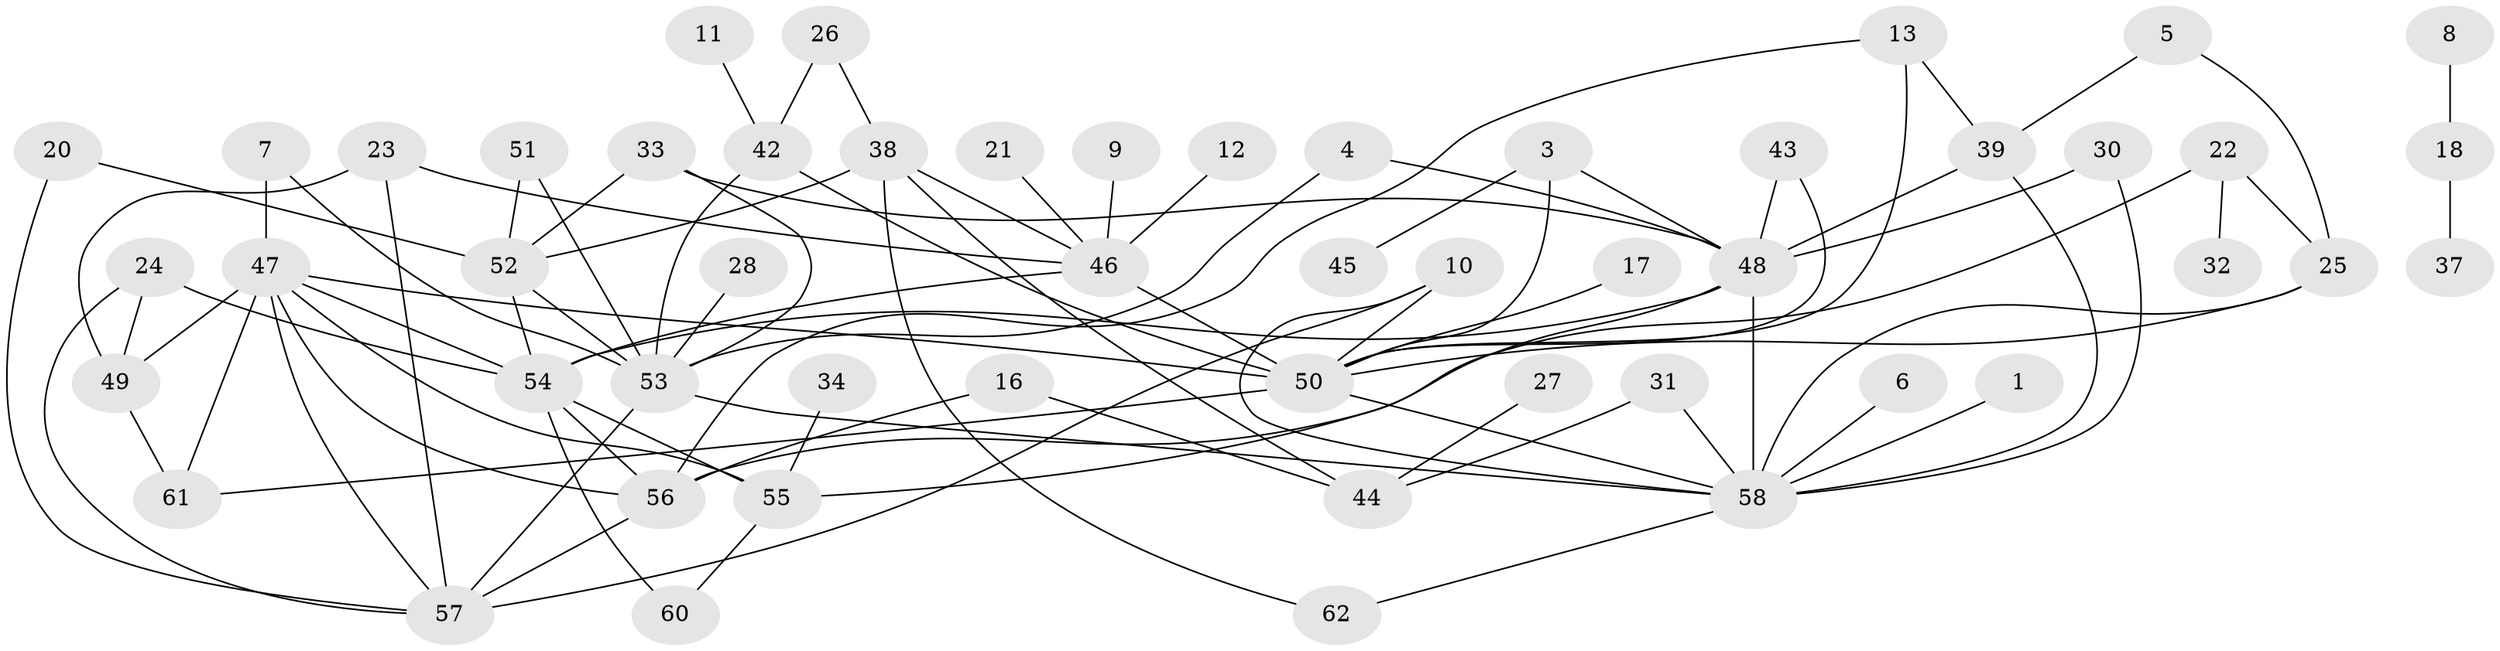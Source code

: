 // original degree distribution, {2: 0.22580645161290322, 1: 0.24193548387096775, 6: 0.024193548387096774, 5: 0.056451612903225805, 0: 0.06451612903225806, 3: 0.21774193548387097, 4: 0.1532258064516129, 7: 0.016129032258064516}
// Generated by graph-tools (version 1.1) at 2025/25/03/09/25 03:25:19]
// undirected, 52 vertices, 88 edges
graph export_dot {
graph [start="1"]
  node [color=gray90,style=filled];
  1;
  3;
  4;
  5;
  6;
  7;
  8;
  9;
  10;
  11;
  12;
  13;
  16;
  17;
  18;
  20;
  21;
  22;
  23;
  24;
  25;
  26;
  27;
  28;
  30;
  31;
  32;
  33;
  34;
  37;
  38;
  39;
  42;
  43;
  44;
  45;
  46;
  47;
  48;
  49;
  50;
  51;
  52;
  53;
  54;
  55;
  56;
  57;
  58;
  60;
  61;
  62;
  1 -- 58 [weight=1.0];
  3 -- 45 [weight=1.0];
  3 -- 48 [weight=1.0];
  3 -- 50 [weight=2.0];
  4 -- 48 [weight=1.0];
  4 -- 53 [weight=1.0];
  5 -- 25 [weight=1.0];
  5 -- 39 [weight=1.0];
  6 -- 58 [weight=1.0];
  7 -- 47 [weight=1.0];
  7 -- 53 [weight=1.0];
  8 -- 18 [weight=1.0];
  9 -- 46 [weight=1.0];
  10 -- 50 [weight=1.0];
  10 -- 57 [weight=1.0];
  10 -- 58 [weight=1.0];
  11 -- 42 [weight=1.0];
  12 -- 46 [weight=1.0];
  13 -- 39 [weight=1.0];
  13 -- 50 [weight=1.0];
  13 -- 56 [weight=1.0];
  16 -- 44 [weight=1.0];
  16 -- 56 [weight=1.0];
  17 -- 50 [weight=1.0];
  18 -- 37 [weight=1.0];
  20 -- 52 [weight=1.0];
  20 -- 57 [weight=1.0];
  21 -- 46 [weight=1.0];
  22 -- 25 [weight=1.0];
  22 -- 32 [weight=1.0];
  22 -- 56 [weight=1.0];
  23 -- 46 [weight=1.0];
  23 -- 49 [weight=1.0];
  23 -- 57 [weight=1.0];
  24 -- 49 [weight=1.0];
  24 -- 54 [weight=1.0];
  24 -- 57 [weight=1.0];
  25 -- 50 [weight=1.0];
  25 -- 58 [weight=1.0];
  26 -- 38 [weight=1.0];
  26 -- 42 [weight=2.0];
  27 -- 44 [weight=1.0];
  28 -- 53 [weight=1.0];
  30 -- 48 [weight=1.0];
  30 -- 58 [weight=1.0];
  31 -- 44 [weight=1.0];
  31 -- 58 [weight=1.0];
  33 -- 48 [weight=1.0];
  33 -- 52 [weight=1.0];
  33 -- 53 [weight=1.0];
  34 -- 55 [weight=1.0];
  38 -- 44 [weight=1.0];
  38 -- 46 [weight=2.0];
  38 -- 52 [weight=1.0];
  38 -- 62 [weight=1.0];
  39 -- 48 [weight=1.0];
  39 -- 58 [weight=1.0];
  42 -- 50 [weight=1.0];
  42 -- 53 [weight=1.0];
  43 -- 48 [weight=1.0];
  43 -- 50 [weight=1.0];
  46 -- 50 [weight=1.0];
  46 -- 54 [weight=1.0];
  47 -- 49 [weight=1.0];
  47 -- 50 [weight=1.0];
  47 -- 54 [weight=1.0];
  47 -- 55 [weight=1.0];
  47 -- 56 [weight=1.0];
  47 -- 57 [weight=1.0];
  47 -- 61 [weight=2.0];
  48 -- 54 [weight=1.0];
  48 -- 55 [weight=1.0];
  48 -- 58 [weight=1.0];
  49 -- 61 [weight=1.0];
  50 -- 58 [weight=1.0];
  50 -- 61 [weight=1.0];
  51 -- 52 [weight=1.0];
  51 -- 53 [weight=1.0];
  52 -- 53 [weight=1.0];
  52 -- 54 [weight=1.0];
  53 -- 57 [weight=1.0];
  53 -- 58 [weight=1.0];
  54 -- 55 [weight=1.0];
  54 -- 56 [weight=1.0];
  54 -- 60 [weight=1.0];
  55 -- 60 [weight=1.0];
  56 -- 57 [weight=1.0];
  58 -- 62 [weight=1.0];
}
